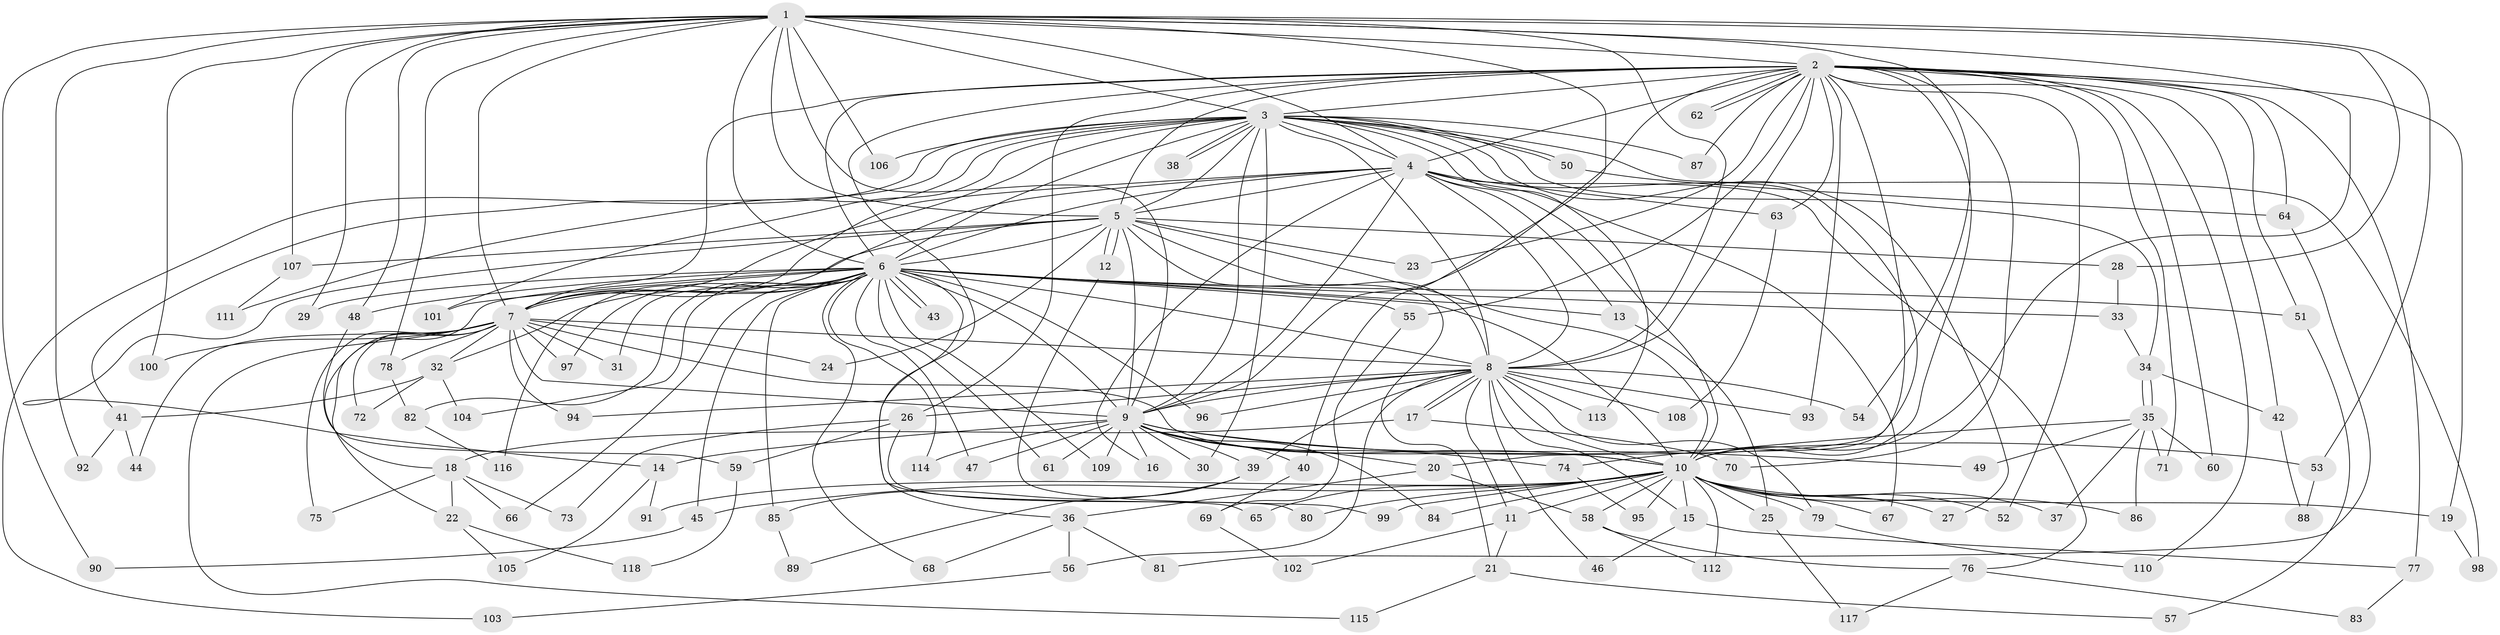 // Generated by graph-tools (version 1.1) at 2025/49/03/09/25 03:49:36]
// undirected, 118 vertices, 261 edges
graph export_dot {
graph [start="1"]
  node [color=gray90,style=filled];
  1;
  2;
  3;
  4;
  5;
  6;
  7;
  8;
  9;
  10;
  11;
  12;
  13;
  14;
  15;
  16;
  17;
  18;
  19;
  20;
  21;
  22;
  23;
  24;
  25;
  26;
  27;
  28;
  29;
  30;
  31;
  32;
  33;
  34;
  35;
  36;
  37;
  38;
  39;
  40;
  41;
  42;
  43;
  44;
  45;
  46;
  47;
  48;
  49;
  50;
  51;
  52;
  53;
  54;
  55;
  56;
  57;
  58;
  59;
  60;
  61;
  62;
  63;
  64;
  65;
  66;
  67;
  68;
  69;
  70;
  71;
  72;
  73;
  74;
  75;
  76;
  77;
  78;
  79;
  80;
  81;
  82;
  83;
  84;
  85;
  86;
  87;
  88;
  89;
  90;
  91;
  92;
  93;
  94;
  95;
  96;
  97;
  98;
  99;
  100;
  101;
  102;
  103;
  104;
  105;
  106;
  107;
  108;
  109;
  110;
  111;
  112;
  113;
  114;
  115;
  116;
  117;
  118;
  1 -- 2;
  1 -- 3;
  1 -- 4;
  1 -- 5;
  1 -- 6;
  1 -- 7;
  1 -- 8;
  1 -- 9;
  1 -- 10;
  1 -- 28;
  1 -- 29;
  1 -- 40;
  1 -- 48;
  1 -- 53;
  1 -- 54;
  1 -- 78;
  1 -- 90;
  1 -- 92;
  1 -- 100;
  1 -- 106;
  1 -- 107;
  2 -- 3;
  2 -- 4;
  2 -- 5;
  2 -- 6;
  2 -- 7;
  2 -- 8;
  2 -- 9;
  2 -- 10;
  2 -- 19;
  2 -- 20;
  2 -- 23;
  2 -- 26;
  2 -- 36;
  2 -- 42;
  2 -- 51;
  2 -- 52;
  2 -- 55;
  2 -- 60;
  2 -- 62;
  2 -- 62;
  2 -- 63;
  2 -- 64;
  2 -- 70;
  2 -- 71;
  2 -- 77;
  2 -- 87;
  2 -- 93;
  2 -- 110;
  3 -- 4;
  3 -- 5;
  3 -- 6;
  3 -- 7;
  3 -- 8;
  3 -- 9;
  3 -- 10;
  3 -- 27;
  3 -- 30;
  3 -- 34;
  3 -- 38;
  3 -- 38;
  3 -- 41;
  3 -- 50;
  3 -- 50;
  3 -- 87;
  3 -- 98;
  3 -- 101;
  3 -- 103;
  3 -- 106;
  3 -- 111;
  3 -- 113;
  4 -- 5;
  4 -- 6;
  4 -- 7;
  4 -- 8;
  4 -- 9;
  4 -- 10;
  4 -- 13;
  4 -- 16;
  4 -- 63;
  4 -- 67;
  4 -- 76;
  4 -- 116;
  5 -- 6;
  5 -- 7;
  5 -- 8;
  5 -- 9;
  5 -- 10;
  5 -- 12;
  5 -- 12;
  5 -- 14;
  5 -- 21;
  5 -- 23;
  5 -- 24;
  5 -- 28;
  5 -- 107;
  6 -- 7;
  6 -- 8;
  6 -- 9;
  6 -- 10;
  6 -- 13;
  6 -- 18;
  6 -- 29;
  6 -- 31;
  6 -- 32;
  6 -- 33;
  6 -- 43;
  6 -- 43;
  6 -- 45;
  6 -- 47;
  6 -- 48;
  6 -- 51;
  6 -- 55;
  6 -- 61;
  6 -- 65;
  6 -- 66;
  6 -- 68;
  6 -- 82;
  6 -- 85;
  6 -- 96;
  6 -- 97;
  6 -- 101;
  6 -- 104;
  6 -- 109;
  6 -- 114;
  7 -- 8;
  7 -- 9;
  7 -- 10;
  7 -- 22;
  7 -- 24;
  7 -- 31;
  7 -- 32;
  7 -- 44;
  7 -- 72;
  7 -- 75;
  7 -- 78;
  7 -- 94;
  7 -- 97;
  7 -- 100;
  7 -- 115;
  8 -- 9;
  8 -- 10;
  8 -- 11;
  8 -- 15;
  8 -- 17;
  8 -- 17;
  8 -- 26;
  8 -- 39;
  8 -- 46;
  8 -- 54;
  8 -- 56;
  8 -- 79;
  8 -- 93;
  8 -- 94;
  8 -- 96;
  8 -- 108;
  8 -- 113;
  9 -- 10;
  9 -- 14;
  9 -- 16;
  9 -- 20;
  9 -- 30;
  9 -- 39;
  9 -- 40;
  9 -- 47;
  9 -- 49;
  9 -- 53;
  9 -- 61;
  9 -- 74;
  9 -- 84;
  9 -- 109;
  9 -- 114;
  10 -- 11;
  10 -- 15;
  10 -- 19;
  10 -- 25;
  10 -- 27;
  10 -- 37;
  10 -- 45;
  10 -- 52;
  10 -- 58;
  10 -- 65;
  10 -- 67;
  10 -- 79;
  10 -- 80;
  10 -- 84;
  10 -- 86;
  10 -- 91;
  10 -- 95;
  10 -- 99;
  10 -- 112;
  11 -- 21;
  11 -- 102;
  12 -- 99;
  13 -- 25;
  14 -- 91;
  14 -- 105;
  15 -- 46;
  15 -- 77;
  17 -- 18;
  17 -- 70;
  18 -- 22;
  18 -- 66;
  18 -- 73;
  18 -- 75;
  19 -- 98;
  20 -- 36;
  20 -- 58;
  21 -- 57;
  21 -- 115;
  22 -- 105;
  22 -- 118;
  25 -- 117;
  26 -- 59;
  26 -- 73;
  26 -- 80;
  28 -- 33;
  32 -- 41;
  32 -- 72;
  32 -- 104;
  33 -- 34;
  34 -- 35;
  34 -- 35;
  34 -- 42;
  35 -- 37;
  35 -- 49;
  35 -- 60;
  35 -- 71;
  35 -- 74;
  35 -- 86;
  36 -- 56;
  36 -- 68;
  36 -- 81;
  39 -- 85;
  39 -- 89;
  40 -- 69;
  41 -- 44;
  41 -- 92;
  42 -- 88;
  45 -- 90;
  48 -- 59;
  50 -- 64;
  51 -- 57;
  53 -- 88;
  55 -- 69;
  56 -- 103;
  58 -- 76;
  58 -- 112;
  59 -- 118;
  63 -- 108;
  64 -- 81;
  69 -- 102;
  74 -- 95;
  76 -- 83;
  76 -- 117;
  77 -- 83;
  78 -- 82;
  79 -- 110;
  82 -- 116;
  85 -- 89;
  107 -- 111;
}
